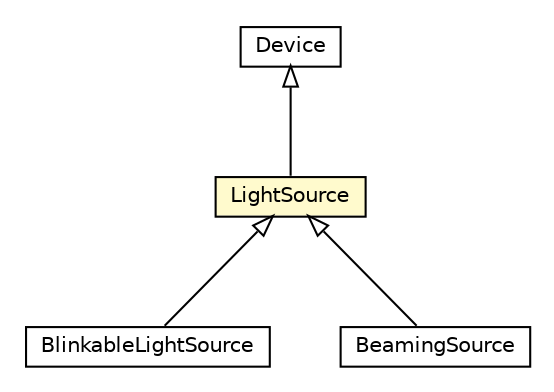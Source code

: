 #!/usr/local/bin/dot
#
# Class diagram 
# Generated by UMLGraph version R5_6-24-gf6e263 (http://www.umlgraph.org/)
#

digraph G {
	edge [fontname="Helvetica",fontsize=10,labelfontname="Helvetica",labelfontsize=10];
	node [fontname="Helvetica",fontsize=10,shape=plaintext];
	nodesep=0.25;
	ranksep=0.5;
	// org.universAAL.ontology.phThing.Device
	c223582 [label=<<table title="org.universAAL.ontology.phThing.Device" border="0" cellborder="1" cellspacing="0" cellpadding="2" port="p" href="../phThing/Device.html">
		<tr><td><table border="0" cellspacing="0" cellpadding="1">
<tr><td align="center" balign="center"> Device </td></tr>
		</table></td></tr>
		</table>>, URL="../phThing/Device.html", fontname="Helvetica", fontcolor="black", fontsize=10.0];
	// org.universAAL.ontology.lighting.BlinkableLightSource
	c223927 [label=<<table title="org.universAAL.ontology.lighting.BlinkableLightSource" border="0" cellborder="1" cellspacing="0" cellpadding="2" port="p" href="./BlinkableLightSource.html">
		<tr><td><table border="0" cellspacing="0" cellpadding="1">
<tr><td align="center" balign="center"> BlinkableLightSource </td></tr>
		</table></td></tr>
		</table>>, URL="./BlinkableLightSource.html", fontname="Helvetica", fontcolor="black", fontsize=10.0];
	// org.universAAL.ontology.lighting.LightSource
	c223936 [label=<<table title="org.universAAL.ontology.lighting.LightSource" border="0" cellborder="1" cellspacing="0" cellpadding="2" port="p" bgcolor="lemonChiffon" href="./LightSource.html">
		<tr><td><table border="0" cellspacing="0" cellpadding="1">
<tr><td align="center" balign="center"> LightSource </td></tr>
		</table></td></tr>
		</table>>, URL="./LightSource.html", fontname="Helvetica", fontcolor="black", fontsize=10.0];
	// org.universAAL.ontology.lighting.BeamingSource
	c223937 [label=<<table title="org.universAAL.ontology.lighting.BeamingSource" border="0" cellborder="1" cellspacing="0" cellpadding="2" port="p" href="./BeamingSource.html">
		<tr><td><table border="0" cellspacing="0" cellpadding="1">
<tr><td align="center" balign="center"> BeamingSource </td></tr>
		</table></td></tr>
		</table>>, URL="./BeamingSource.html", fontname="Helvetica", fontcolor="black", fontsize=10.0];
	//org.universAAL.ontology.lighting.BlinkableLightSource extends org.universAAL.ontology.lighting.LightSource
	c223936:p -> c223927:p [dir=back,arrowtail=empty];
	//org.universAAL.ontology.lighting.LightSource extends org.universAAL.ontology.phThing.Device
	c223582:p -> c223936:p [dir=back,arrowtail=empty];
	//org.universAAL.ontology.lighting.BeamingSource extends org.universAAL.ontology.lighting.LightSource
	c223936:p -> c223937:p [dir=back,arrowtail=empty];
}

